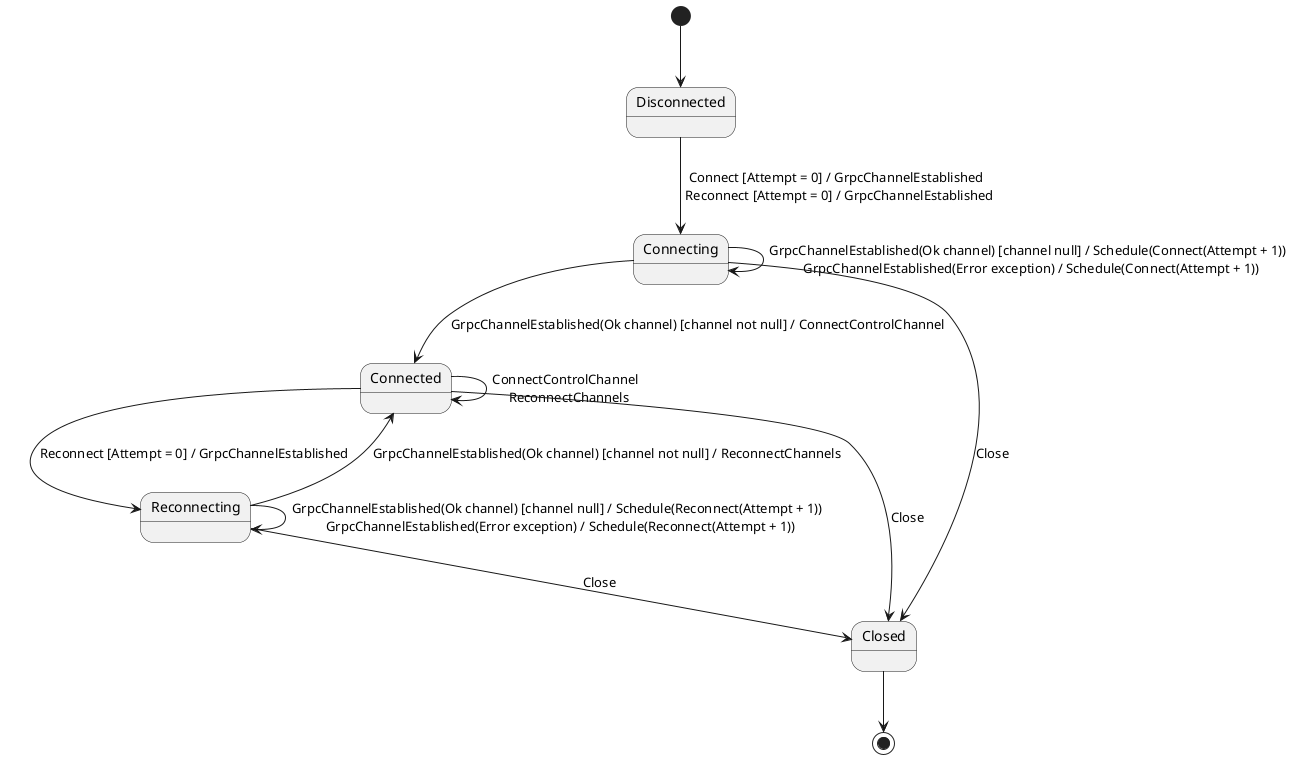 @startuml AxonServerConnection state machine
[*] --> Disconnected
Disconnected --> Connecting: Connect [Attempt = 0] / GrpcChannelEstablished \n Reconnect [Attempt = 0] / GrpcChannelEstablished
Connecting --> Connected: GrpcChannelEstablished(Ok channel) [channel not null] / ConnectControlChannel
Connecting --> Connecting: GrpcChannelEstablished(Ok channel) [channel null] / Schedule(Connect(Attempt + 1)) \n GrpcChannelEstablished(Error exception) / Schedule(Connect(Attempt + 1))
Connected --> Reconnecting: Reconnect [Attempt = 0] / GrpcChannelEstablished
Reconnecting --> Reconnecting: GrpcChannelEstablished(Ok channel) [channel null] / Schedule(Reconnect(Attempt + 1)) \n GrpcChannelEstablished(Error exception) / Schedule(Reconnect(Attempt + 1))
Reconnecting --> Connected: GrpcChannelEstablished(Ok channel) [channel not null] / ReconnectChannels
Connected --> Connected: ConnectControlChannel \n ReconnectChannels
Connected --> Closed: Close
Connecting --> Closed: Close
Reconnecting --> Closed: Close
Closed --> [*]
@enduml